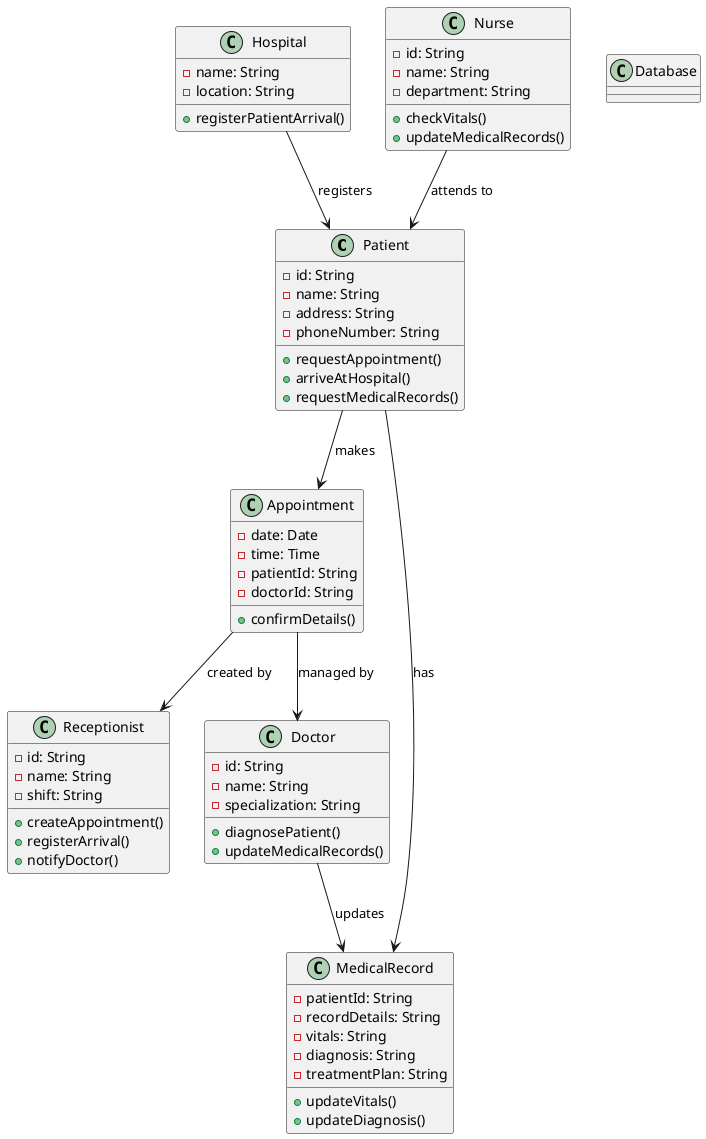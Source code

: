 @startuml

class Patient {
  -id: String
  -name: String
  -address: String
  -phoneNumber: String
  +requestAppointment()
  +arriveAtHospital()
  +requestMedicalRecords()
}

class Receptionist {
  -id: String
  -name: String
  -shift: String
  +createAppointment()
  +registerArrival()
  +notifyDoctor()
}

class Appointment {
  -date: Date
  -time: Time
  -patientId: String
  -doctorId: String
  +confirmDetails()
}

class Hospital {
  -name: String
  -location: String
  +registerPatientArrival()
}

class Nurse {
  -id: String
  -name: String
  -department: String
  +checkVitals()
  +updateMedicalRecords()
}

class MedicalRecord {
  -patientId: String
  -recordDetails: String
  -vitals: String
  -diagnosis: String
  -treatmentPlan: String
  +updateVitals()
  +updateDiagnosis()
}

class Database
{
  
}
class Doctor {
  -id: String
  -name: String
  -specialization: String
  +diagnosePatient()
  +updateMedicalRecords()
}

' Relationships
Patient --> Appointment : "makes"
Appointment --> Doctor : "managed by"
Appointment --> Receptionist : "created by"
Hospital --> Patient : "registers"
Nurse --> Patient : "attends to"
Patient --> MedicalRecord : "has"
Doctor --> MedicalRecord : "updates"

@enduml
